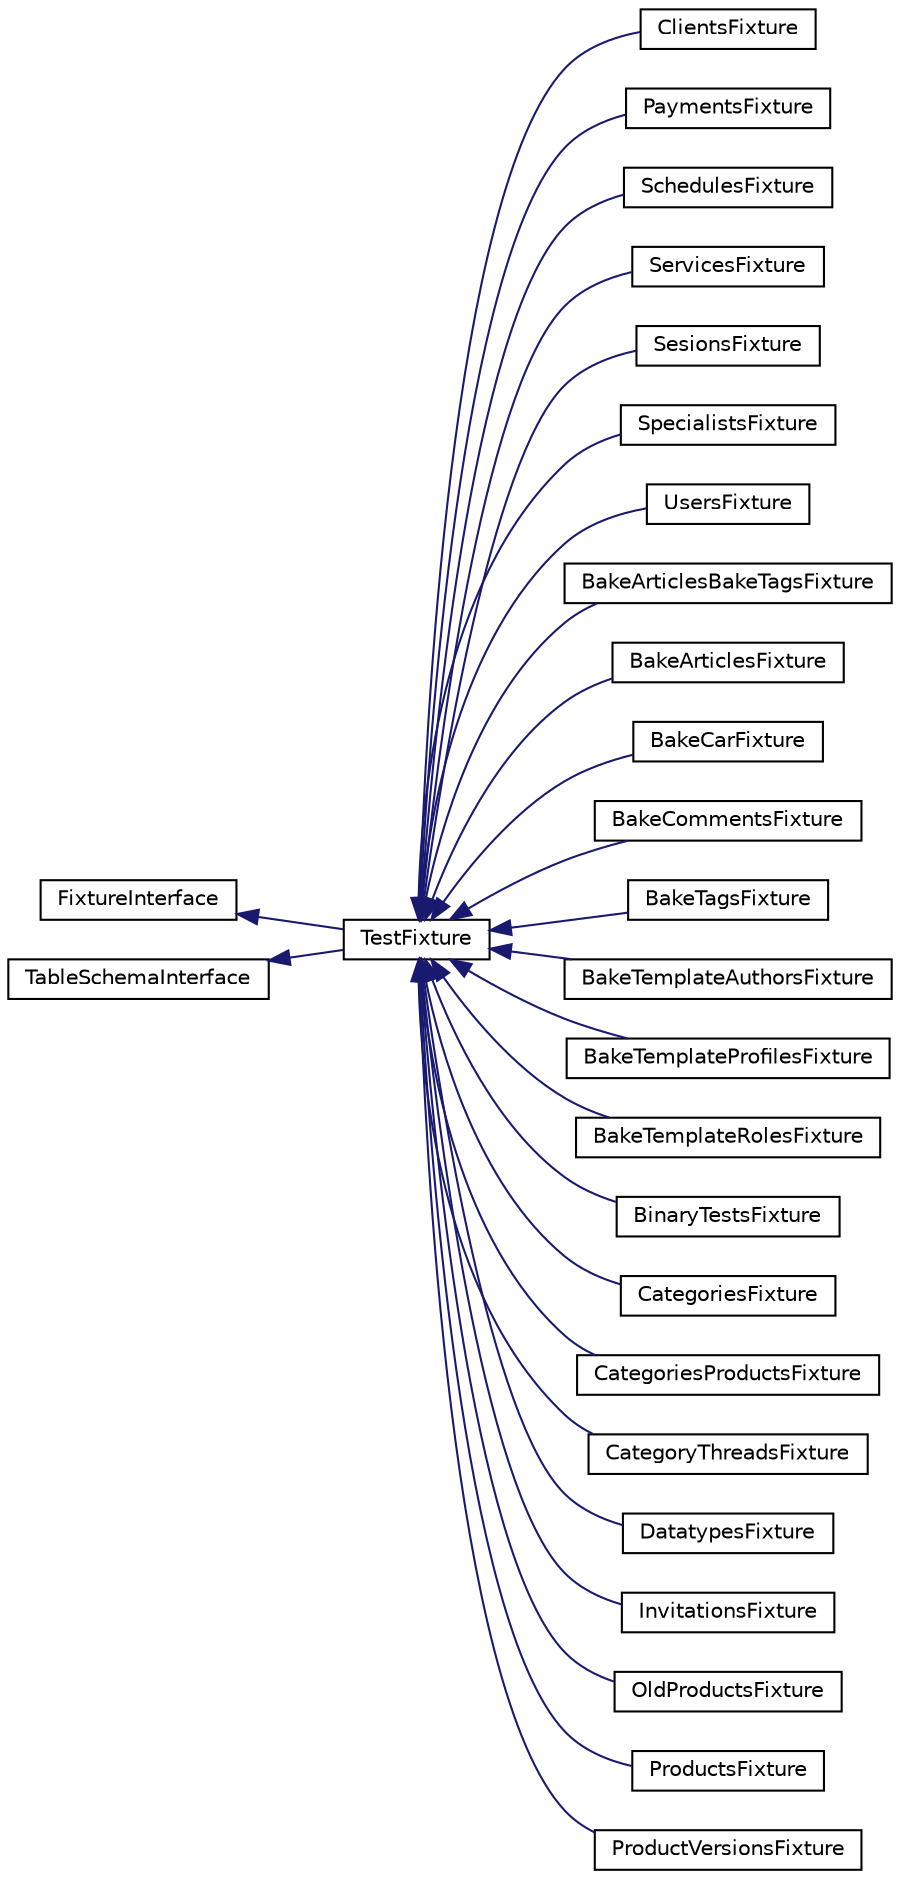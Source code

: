 digraph "Graphical Class Hierarchy"
{
  edge [fontname="Helvetica",fontsize="10",labelfontname="Helvetica",labelfontsize="10"];
  node [fontname="Helvetica",fontsize="10",shape=record];
  rankdir="LR";
  Node1 [label="FixtureInterface",height=0.2,width=0.4,color="black", fillcolor="white", style="filled",URL="$interface_cake_1_1_datasource_1_1_fixture_interface.html"];
  Node1 -> Node2 [dir="back",color="midnightblue",fontsize="10",style="solid",fontname="Helvetica"];
  Node2 [label="TestFixture",height=0.2,width=0.4,color="black", fillcolor="white", style="filled",URL="$class_cake_1_1_test_suite_1_1_fixture_1_1_test_fixture.html"];
  Node2 -> Node3 [dir="back",color="midnightblue",fontsize="10",style="solid",fontname="Helvetica"];
  Node3 [label="ClientsFixture",height=0.2,width=0.4,color="black", fillcolor="white", style="filled",URL="$class_app_1_1_test_1_1_fixture_1_1_clients_fixture.html"];
  Node2 -> Node4 [dir="back",color="midnightblue",fontsize="10",style="solid",fontname="Helvetica"];
  Node4 [label="PaymentsFixture",height=0.2,width=0.4,color="black", fillcolor="white", style="filled",URL="$class_app_1_1_test_1_1_fixture_1_1_payments_fixture.html"];
  Node2 -> Node5 [dir="back",color="midnightblue",fontsize="10",style="solid",fontname="Helvetica"];
  Node5 [label="SchedulesFixture",height=0.2,width=0.4,color="black", fillcolor="white", style="filled",URL="$class_app_1_1_test_1_1_fixture_1_1_schedules_fixture.html"];
  Node2 -> Node6 [dir="back",color="midnightblue",fontsize="10",style="solid",fontname="Helvetica"];
  Node6 [label="ServicesFixture",height=0.2,width=0.4,color="black", fillcolor="white", style="filled",URL="$class_app_1_1_test_1_1_fixture_1_1_services_fixture.html"];
  Node2 -> Node7 [dir="back",color="midnightblue",fontsize="10",style="solid",fontname="Helvetica"];
  Node7 [label="SesionsFixture",height=0.2,width=0.4,color="black", fillcolor="white", style="filled",URL="$class_app_1_1_test_1_1_fixture_1_1_sesions_fixture.html"];
  Node2 -> Node8 [dir="back",color="midnightblue",fontsize="10",style="solid",fontname="Helvetica"];
  Node8 [label="SpecialistsFixture",height=0.2,width=0.4,color="black", fillcolor="white", style="filled",URL="$class_app_1_1_test_1_1_fixture_1_1_specialists_fixture.html"];
  Node2 -> Node9 [dir="back",color="midnightblue",fontsize="10",style="solid",fontname="Helvetica"];
  Node9 [label="UsersFixture",height=0.2,width=0.4,color="black", fillcolor="white", style="filled",URL="$class_app_1_1_test_1_1_fixture_1_1_users_fixture.html"];
  Node2 -> Node10 [dir="back",color="midnightblue",fontsize="10",style="solid",fontname="Helvetica"];
  Node10 [label="BakeArticlesBakeTagsFixture",height=0.2,width=0.4,color="black", fillcolor="white", style="filled",URL="$class_bake_1_1_test_1_1_fixture_1_1_bake_articles_bake_tags_fixture.html"];
  Node2 -> Node11 [dir="back",color="midnightblue",fontsize="10",style="solid",fontname="Helvetica"];
  Node11 [label="BakeArticlesFixture",height=0.2,width=0.4,color="black", fillcolor="white", style="filled",URL="$class_bake_1_1_test_1_1_fixture_1_1_bake_articles_fixture.html"];
  Node2 -> Node12 [dir="back",color="midnightblue",fontsize="10",style="solid",fontname="Helvetica"];
  Node12 [label="BakeCarFixture",height=0.2,width=0.4,color="black", fillcolor="white", style="filled",URL="$class_bake_1_1_test_1_1_fixture_1_1_bake_car_fixture.html"];
  Node2 -> Node13 [dir="back",color="midnightblue",fontsize="10",style="solid",fontname="Helvetica"];
  Node13 [label="BakeCommentsFixture",height=0.2,width=0.4,color="black", fillcolor="white", style="filled",URL="$class_bake_1_1_test_1_1_fixture_1_1_bake_comments_fixture.html"];
  Node2 -> Node14 [dir="back",color="midnightblue",fontsize="10",style="solid",fontname="Helvetica"];
  Node14 [label="BakeTagsFixture",height=0.2,width=0.4,color="black", fillcolor="white", style="filled",URL="$class_bake_1_1_test_1_1_fixture_1_1_bake_tags_fixture.html"];
  Node2 -> Node15 [dir="back",color="midnightblue",fontsize="10",style="solid",fontname="Helvetica"];
  Node15 [label="BakeTemplateAuthorsFixture",height=0.2,width=0.4,color="black", fillcolor="white", style="filled",URL="$class_bake_1_1_test_1_1_fixture_1_1_bake_template_authors_fixture.html"];
  Node2 -> Node16 [dir="back",color="midnightblue",fontsize="10",style="solid",fontname="Helvetica"];
  Node16 [label="BakeTemplateProfilesFixture",height=0.2,width=0.4,color="black", fillcolor="white", style="filled",URL="$class_bake_1_1_test_1_1_fixture_1_1_bake_template_profiles_fixture.html"];
  Node2 -> Node17 [dir="back",color="midnightblue",fontsize="10",style="solid",fontname="Helvetica"];
  Node17 [label="BakeTemplateRolesFixture",height=0.2,width=0.4,color="black", fillcolor="white", style="filled",URL="$class_bake_1_1_test_1_1_fixture_1_1_bake_template_roles_fixture.html"];
  Node2 -> Node18 [dir="back",color="midnightblue",fontsize="10",style="solid",fontname="Helvetica"];
  Node18 [label="BinaryTestsFixture",height=0.2,width=0.4,color="black", fillcolor="white", style="filled",URL="$class_bake_1_1_test_1_1_fixture_1_1_binary_tests_fixture.html"];
  Node2 -> Node19 [dir="back",color="midnightblue",fontsize="10",style="solid",fontname="Helvetica"];
  Node19 [label="CategoriesFixture",height=0.2,width=0.4,color="black", fillcolor="white", style="filled",URL="$class_bake_1_1_test_1_1_fixture_1_1_categories_fixture.html"];
  Node2 -> Node20 [dir="back",color="midnightblue",fontsize="10",style="solid",fontname="Helvetica"];
  Node20 [label="CategoriesProductsFixture",height=0.2,width=0.4,color="black", fillcolor="white", style="filled",URL="$class_bake_1_1_test_1_1_fixture_1_1_categories_products_fixture.html"];
  Node2 -> Node21 [dir="back",color="midnightblue",fontsize="10",style="solid",fontname="Helvetica"];
  Node21 [label="CategoryThreadsFixture",height=0.2,width=0.4,color="black", fillcolor="white", style="filled",URL="$class_bake_1_1_test_1_1_fixture_1_1_category_threads_fixture.html"];
  Node2 -> Node22 [dir="back",color="midnightblue",fontsize="10",style="solid",fontname="Helvetica"];
  Node22 [label="DatatypesFixture",height=0.2,width=0.4,color="black", fillcolor="white", style="filled",URL="$class_bake_1_1_test_1_1_fixture_1_1_datatypes_fixture.html"];
  Node2 -> Node23 [dir="back",color="midnightblue",fontsize="10",style="solid",fontname="Helvetica"];
  Node23 [label="InvitationsFixture",height=0.2,width=0.4,color="black", fillcolor="white", style="filled",URL="$class_bake_1_1_test_1_1_fixture_1_1_invitations_fixture.html"];
  Node2 -> Node24 [dir="back",color="midnightblue",fontsize="10",style="solid",fontname="Helvetica"];
  Node24 [label="OldProductsFixture",height=0.2,width=0.4,color="black", fillcolor="white", style="filled",URL="$class_bake_1_1_test_1_1_fixture_1_1_old_products_fixture.html"];
  Node2 -> Node25 [dir="back",color="midnightblue",fontsize="10",style="solid",fontname="Helvetica"];
  Node25 [label="ProductsFixture",height=0.2,width=0.4,color="black", fillcolor="white", style="filled",URL="$class_bake_1_1_test_1_1_fixture_1_1_products_fixture.html"];
  Node2 -> Node26 [dir="back",color="midnightblue",fontsize="10",style="solid",fontname="Helvetica"];
  Node26 [label="ProductVersionsFixture",height=0.2,width=0.4,color="black", fillcolor="white", style="filled",URL="$class_bake_1_1_test_1_1_fixture_1_1_product_versions_fixture.html"];
  Node27 [label="TableSchemaInterface",height=0.2,width=0.4,color="black", fillcolor="white", style="filled",URL="$interface_cake_1_1_datasource_1_1_table_schema_interface.html"];
  Node27 -> Node2 [dir="back",color="midnightblue",fontsize="10",style="solid",fontname="Helvetica"];
}

